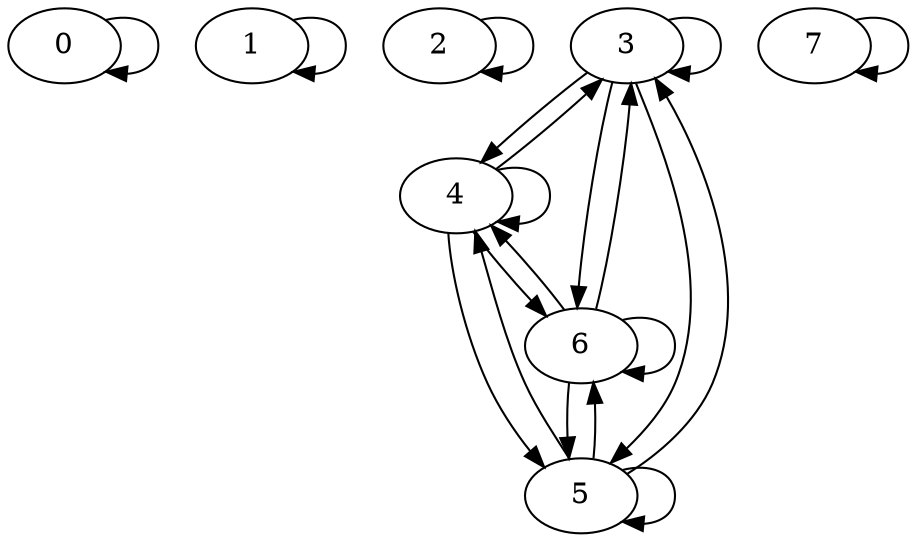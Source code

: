 digraph g {
	0
	1
	2
	3
	4
	5
	6
	7
	0 -> 0
	1 -> 1
	2 -> 2
	3 -> 3
	3 -> 4
	3 -> 5
	3 -> 6
	4 -> 3
	4 -> 4
	4 -> 5
	4 -> 6
	5 -> 3
	5 -> 4
	5 -> 5
	5 -> 6
	6 -> 3
	6 -> 4
	6 -> 5
	6 -> 6
	7 -> 7
}
